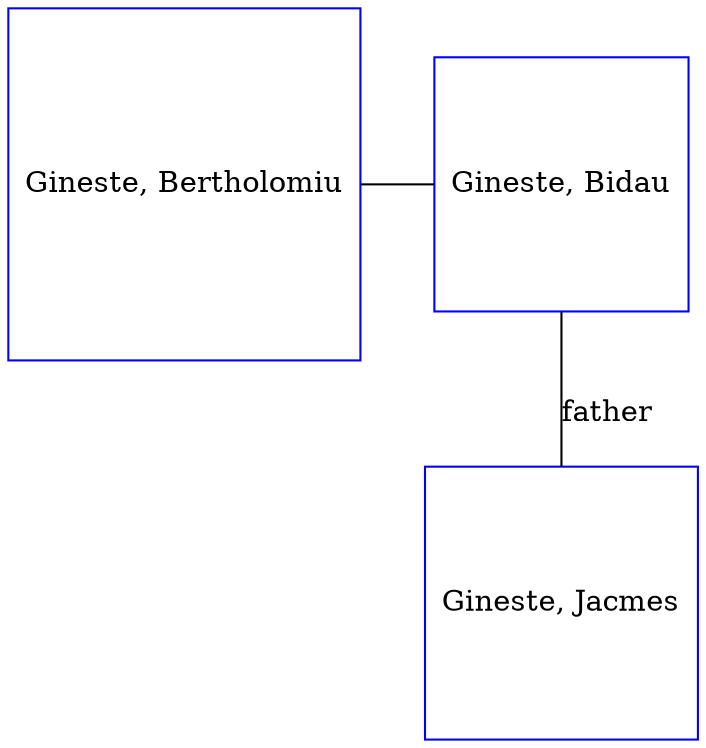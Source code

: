 digraph D {
    edge [dir=none];    node [shape=box];    "024664"   [label="Gineste, Bertholomiu", shape=box, regular=1, color="blue"] ;
"024666"   [label="Gineste, Jacmes", shape=box, regular=1, color="blue"] ;
"024667"   [label="Gineste, Bidau", shape=box, regular=1, color="blue"] ;
{rank=same; 024664->024667};
024667->024666 [label="father",arrowsize=0.0]; 
}